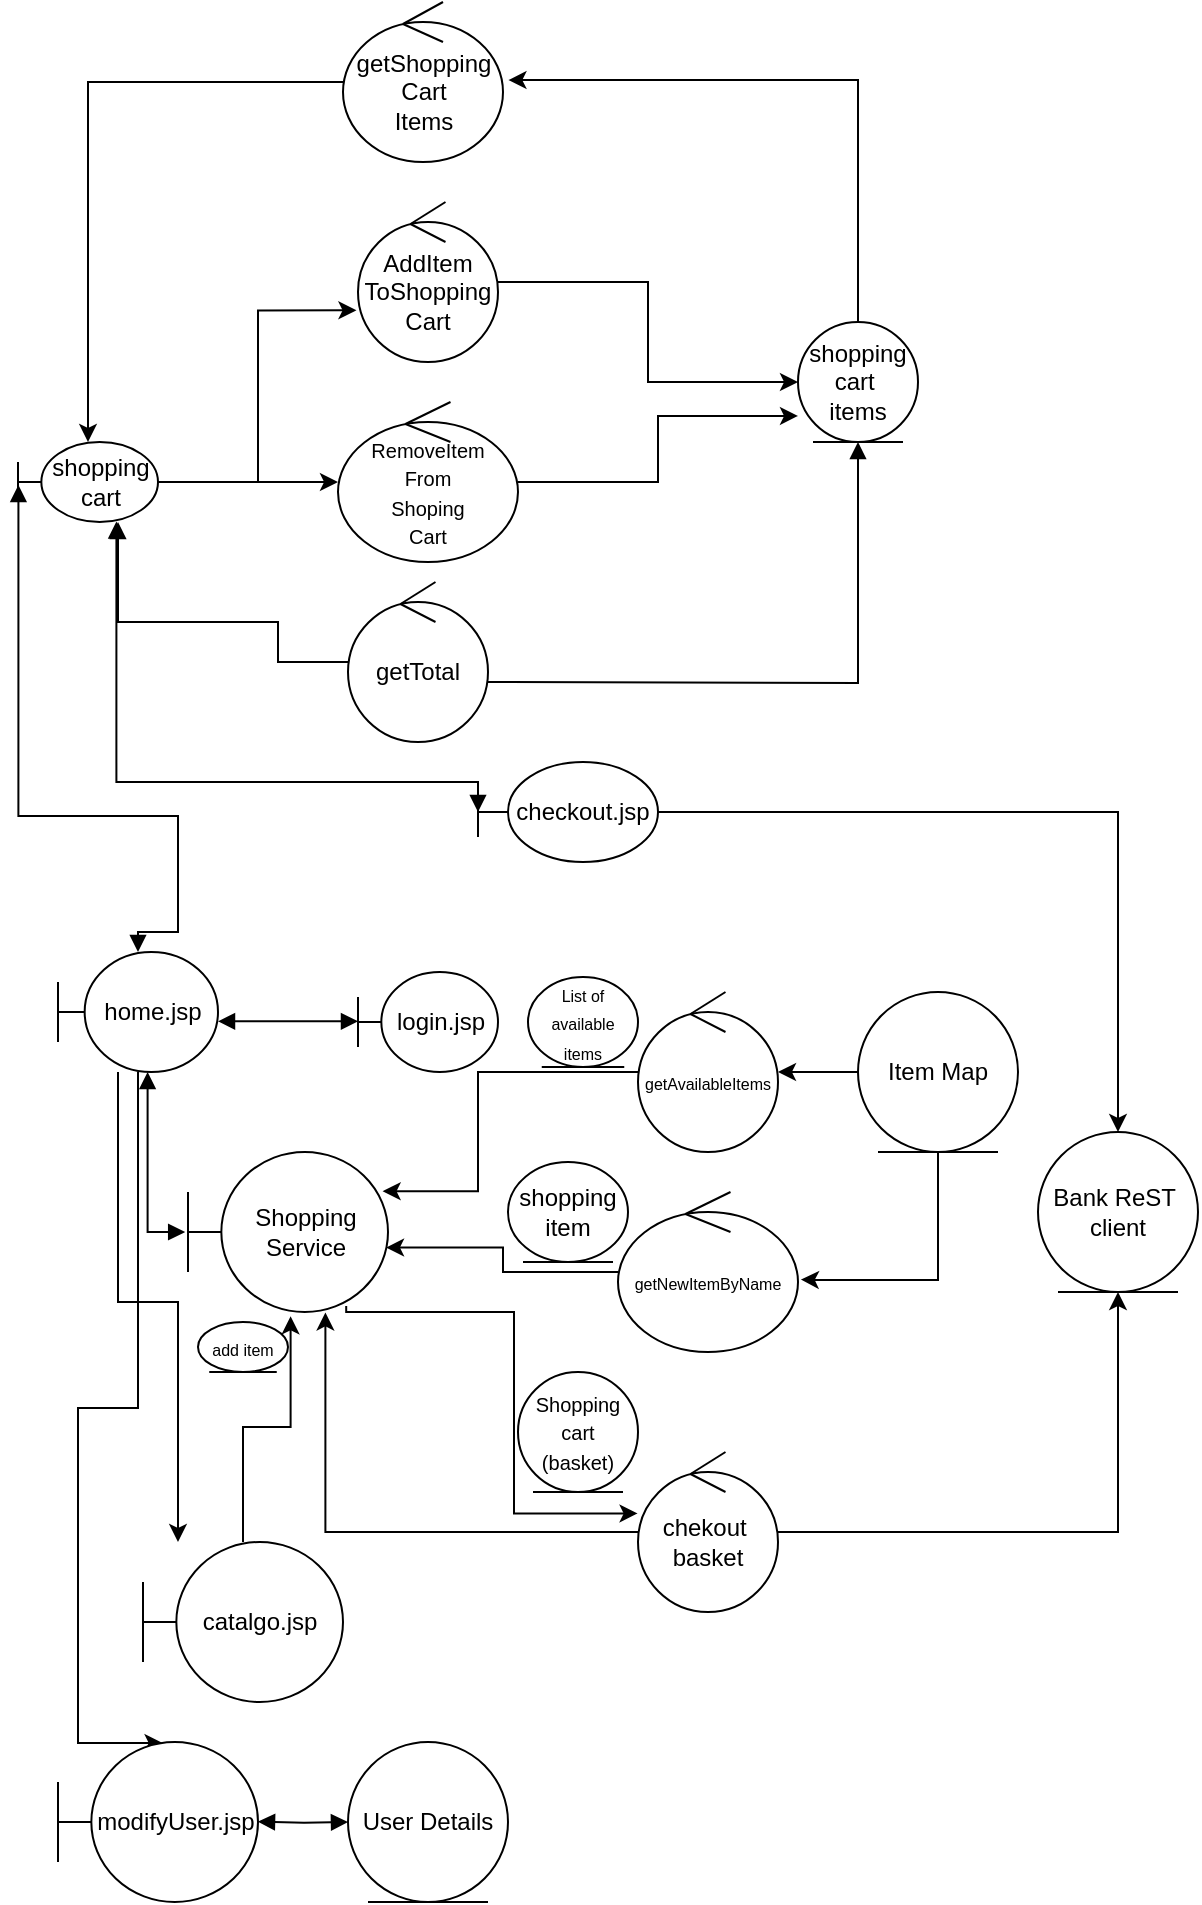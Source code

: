 <mxfile version="15.4.0" type="device" pages="2"><diagram id="xbZHvWUdMKxMJ1lJuWzK" name="Page-1"><mxGraphModel dx="2048" dy="1184" grid="1" gridSize="10" guides="1" tooltips="1" connect="1" arrows="1" fold="1" page="1" pageScale="1" pageWidth="850" pageHeight="1100" math="0" shadow="0"><root><mxCell id="0"/><mxCell id="1" parent="0"/><mxCell id="CZ3Xol8_0w0sFgf40P6C-37" style="edgeStyle=orthogonalEdgeStyle;rounded=0;orthogonalLoop=1;jettySize=auto;html=1;" edge="1" parent="1" source="CZ3Xol8_0w0sFgf40P6C-2" target="CZ3Xol8_0w0sFgf40P6C-36"><mxGeometry relative="1" as="geometry"><Array as="points"><mxPoint x="140" y="700"/><mxPoint x="170" y="700"/></Array></mxGeometry></mxCell><mxCell id="CZ3Xol8_0w0sFgf40P6C-41" style="edgeStyle=orthogonalEdgeStyle;rounded=0;orthogonalLoop=1;jettySize=auto;html=1;entryX=0.523;entryY=0.006;entryDx=0;entryDy=0;entryPerimeter=0;" edge="1" parent="1" source="CZ3Xol8_0w0sFgf40P6C-2" target="CZ3Xol8_0w0sFgf40P6C-40"><mxGeometry relative="1" as="geometry"><Array as="points"><mxPoint x="150" y="753"/><mxPoint x="120" y="753"/><mxPoint x="120" y="921"/></Array></mxGeometry></mxCell><mxCell id="CZ3Xol8_0w0sFgf40P6C-2" value="home.jsp" style="shape=umlBoundary;whiteSpace=wrap;html=1;" vertex="1" parent="1"><mxGeometry x="110" y="525" width="80" height="60" as="geometry"/></mxCell><mxCell id="CZ3Xol8_0w0sFgf40P6C-3" value="login.jsp" style="shape=umlBoundary;whiteSpace=wrap;html=1;" vertex="1" parent="1"><mxGeometry x="260" y="535" width="70" height="50" as="geometry"/></mxCell><mxCell id="CZ3Xol8_0w0sFgf40P6C-5" value="" style="endArrow=block;startArrow=block;endFill=1;startFill=1;html=1;rounded=0;edgeStyle=orthogonalEdgeStyle;" edge="1" parent="1"><mxGeometry width="160" relative="1" as="geometry"><mxPoint x="190" y="559.66" as="sourcePoint"/><mxPoint x="260" y="559.66" as="targetPoint"/></mxGeometry></mxCell><mxCell id="CZ3Xol8_0w0sFgf40P6C-55" style="edgeStyle=orthogonalEdgeStyle;rounded=0;orthogonalLoop=1;jettySize=auto;html=1;entryX=-0.011;entryY=0.677;entryDx=0;entryDy=0;entryPerimeter=0;startArrow=none;startFill=0;endArrow=classic;endFill=1;" edge="1" parent="1" source="CZ3Xol8_0w0sFgf40P6C-6" target="CZ3Xol8_0w0sFgf40P6C-46"><mxGeometry relative="1" as="geometry"/></mxCell><mxCell id="CZ3Xol8_0w0sFgf40P6C-56" style="edgeStyle=orthogonalEdgeStyle;rounded=0;orthogonalLoop=1;jettySize=auto;html=1;startArrow=none;startFill=0;endArrow=classic;endFill=1;" edge="1" parent="1" source="CZ3Xol8_0w0sFgf40P6C-6" target="CZ3Xol8_0w0sFgf40P6C-47"><mxGeometry relative="1" as="geometry"/></mxCell><mxCell id="CZ3Xol8_0w0sFgf40P6C-6" value="shopping&lt;br&gt;cart" style="shape=umlBoundary;whiteSpace=wrap;html=1;" vertex="1" parent="1"><mxGeometry x="90" y="270" width="70" height="40" as="geometry"/></mxCell><mxCell id="CZ3Xol8_0w0sFgf40P6C-14" value="" style="edgeStyle=orthogonalEdgeStyle;rounded=0;orthogonalLoop=1;jettySize=auto;html=1;" edge="1" parent="1" source="CZ3Xol8_0w0sFgf40P6C-9" target="CZ3Xol8_0w0sFgf40P6C-13"><mxGeometry relative="1" as="geometry"><Array as="points"><mxPoint x="640" y="455"/></Array></mxGeometry></mxCell><mxCell id="CZ3Xol8_0w0sFgf40P6C-9" value="checkout.jsp" style="shape=umlBoundary;whiteSpace=wrap;html=1;" vertex="1" parent="1"><mxGeometry x="320" y="430" width="90" height="50" as="geometry"/></mxCell><mxCell id="CZ3Xol8_0w0sFgf40P6C-11" value="" style="endArrow=block;startArrow=block;endFill=1;startFill=1;html=1;rounded=0;edgeStyle=orthogonalEdgeStyle;entryX=0.003;entryY=0.537;entryDx=0;entryDy=0;entryPerimeter=0;" edge="1" parent="1" target="CZ3Xol8_0w0sFgf40P6C-6"><mxGeometry width="160" relative="1" as="geometry"><mxPoint x="150" y="525" as="sourcePoint"/><mxPoint x="150" y="445" as="targetPoint"/><Array as="points"><mxPoint x="150" y="515"/><mxPoint x="170" y="515"/><mxPoint x="170" y="457"/></Array></mxGeometry></mxCell><mxCell id="CZ3Xol8_0w0sFgf40P6C-12" value="" style="endArrow=block;startArrow=block;endFill=1;startFill=1;html=1;rounded=0;edgeStyle=orthogonalEdgeStyle;exitX=0.703;exitY=0.995;exitDx=0;exitDy=0;exitPerimeter=0;" edge="1" parent="1" source="CZ3Xol8_0w0sFgf40P6C-6"><mxGeometry width="160" relative="1" as="geometry"><mxPoint x="260" y="454.9" as="sourcePoint"/><mxPoint x="320" y="455" as="targetPoint"/><Array as="points"><mxPoint x="139" y="440"/><mxPoint x="320" y="440"/></Array></mxGeometry></mxCell><mxCell id="CZ3Xol8_0w0sFgf40P6C-13" value="Bank ReST&amp;nbsp;&lt;br&gt;client" style="ellipse;shape=umlEntity;whiteSpace=wrap;html=1;" vertex="1" parent="1"><mxGeometry x="600" y="615" width="80" height="80" as="geometry"/></mxCell><mxCell id="CZ3Xol8_0w0sFgf40P6C-26" style="edgeStyle=orthogonalEdgeStyle;rounded=0;orthogonalLoop=1;jettySize=auto;html=1;entryX=-0.003;entryY=0.384;entryDx=0;entryDy=0;entryPerimeter=0;exitX=0.791;exitY=0.962;exitDx=0;exitDy=0;exitPerimeter=0;" edge="1" parent="1" source="CZ3Xol8_0w0sFgf40P6C-15" target="CZ3Xol8_0w0sFgf40P6C-18"><mxGeometry relative="1" as="geometry"><Array as="points"><mxPoint x="254" y="705"/><mxPoint x="338" y="705"/><mxPoint x="338" y="806"/></Array></mxGeometry></mxCell><mxCell id="CZ3Xol8_0w0sFgf40P6C-15" value="Shopping&lt;br&gt;Service" style="shape=umlBoundary;whiteSpace=wrap;html=1;" vertex="1" parent="1"><mxGeometry x="175" y="625" width="100" height="80" as="geometry"/></mxCell><mxCell id="CZ3Xol8_0w0sFgf40P6C-16" value="" style="endArrow=block;startArrow=block;endFill=1;startFill=1;html=1;rounded=0;edgeStyle=orthogonalEdgeStyle;exitX=0.56;exitY=1;exitDx=0;exitDy=0;exitPerimeter=0;entryX=-0.014;entryY=0.5;entryDx=0;entryDy=0;entryPerimeter=0;" edge="1" parent="1" source="CZ3Xol8_0w0sFgf40P6C-2" target="CZ3Xol8_0w0sFgf40P6C-15"><mxGeometry width="160" relative="1" as="geometry"><mxPoint x="100" y="615" as="sourcePoint"/><mxPoint x="140" y="665" as="targetPoint"/><Array as="points"><mxPoint x="155" y="665"/></Array></mxGeometry></mxCell><mxCell id="CZ3Xol8_0w0sFgf40P6C-24" style="edgeStyle=orthogonalEdgeStyle;rounded=0;orthogonalLoop=1;jettySize=auto;html=1;entryX=0.99;entryY=0.597;entryDx=0;entryDy=0;entryPerimeter=0;" edge="1" parent="1" source="CZ3Xol8_0w0sFgf40P6C-17" target="CZ3Xol8_0w0sFgf40P6C-15"><mxGeometry relative="1" as="geometry"/></mxCell><mxCell id="CZ3Xol8_0w0sFgf40P6C-17" value="&lt;font style=&quot;font-size: 8px&quot;&gt;getNewItemByName&lt;/font&gt;" style="ellipse;shape=umlControl;whiteSpace=wrap;html=1;" vertex="1" parent="1"><mxGeometry x="390" y="645" width="90" height="80" as="geometry"/></mxCell><mxCell id="CZ3Xol8_0w0sFgf40P6C-25" style="edgeStyle=orthogonalEdgeStyle;rounded=0;orthogonalLoop=1;jettySize=auto;html=1;entryX=0.687;entryY=1.003;entryDx=0;entryDy=0;entryPerimeter=0;" edge="1" parent="1" source="CZ3Xol8_0w0sFgf40P6C-18" target="CZ3Xol8_0w0sFgf40P6C-15"><mxGeometry relative="1" as="geometry"/></mxCell><mxCell id="CZ3Xol8_0w0sFgf40P6C-27" style="edgeStyle=orthogonalEdgeStyle;rounded=0;orthogonalLoop=1;jettySize=auto;html=1;entryX=0.5;entryY=1;entryDx=0;entryDy=0;" edge="1" parent="1" source="CZ3Xol8_0w0sFgf40P6C-18" target="CZ3Xol8_0w0sFgf40P6C-13"><mxGeometry relative="1" as="geometry"/></mxCell><mxCell id="CZ3Xol8_0w0sFgf40P6C-18" value="chekout&amp;nbsp;&lt;br&gt;basket" style="ellipse;shape=umlControl;whiteSpace=wrap;html=1;" vertex="1" parent="1"><mxGeometry x="400" y="775" width="70" height="80" as="geometry"/></mxCell><mxCell id="CZ3Xol8_0w0sFgf40P6C-23" style="edgeStyle=orthogonalEdgeStyle;rounded=0;orthogonalLoop=1;jettySize=auto;html=1;entryX=0.973;entryY=0.245;entryDx=0;entryDy=0;entryPerimeter=0;" edge="1" parent="1" source="CZ3Xol8_0w0sFgf40P6C-19" target="CZ3Xol8_0w0sFgf40P6C-15"><mxGeometry relative="1" as="geometry"><Array as="points"><mxPoint x="320" y="585"/><mxPoint x="320" y="645"/></Array></mxGeometry></mxCell><mxCell id="CZ3Xol8_0w0sFgf40P6C-19" value="&lt;font style=&quot;font-size: 8px&quot;&gt;getAvailableItems&lt;/font&gt;" style="ellipse;shape=umlControl;whiteSpace=wrap;html=1;" vertex="1" parent="1"><mxGeometry x="400" y="545" width="70" height="80" as="geometry"/></mxCell><mxCell id="CZ3Xol8_0w0sFgf40P6C-21" value="" style="edgeStyle=orthogonalEdgeStyle;rounded=0;orthogonalLoop=1;jettySize=auto;html=1;" edge="1" parent="1" source="CZ3Xol8_0w0sFgf40P6C-20" target="CZ3Xol8_0w0sFgf40P6C-19"><mxGeometry relative="1" as="geometry"/></mxCell><mxCell id="CZ3Xol8_0w0sFgf40P6C-22" style="edgeStyle=orthogonalEdgeStyle;rounded=0;orthogonalLoop=1;jettySize=auto;html=1;entryX=1.016;entryY=0.547;entryDx=0;entryDy=0;entryPerimeter=0;" edge="1" parent="1" source="CZ3Xol8_0w0sFgf40P6C-20" target="CZ3Xol8_0w0sFgf40P6C-17"><mxGeometry relative="1" as="geometry"><mxPoint x="540" y="695" as="targetPoint"/><Array as="points"><mxPoint x="550" y="689"/><mxPoint x="490" y="689"/></Array></mxGeometry></mxCell><mxCell id="CZ3Xol8_0w0sFgf40P6C-20" value="Item Map" style="ellipse;shape=umlEntity;whiteSpace=wrap;html=1;" vertex="1" parent="1"><mxGeometry x="510" y="545" width="80" height="80" as="geometry"/></mxCell><mxCell id="CZ3Xol8_0w0sFgf40P6C-28" value="&lt;font style=&quot;font-size: 10px&quot;&gt;Shopping&lt;br&gt;cart&lt;br&gt;(basket)&lt;/font&gt;" style="ellipse;shape=umlEntity;whiteSpace=wrap;html=1;" vertex="1" parent="1"><mxGeometry x="340" y="735" width="60" height="60" as="geometry"/></mxCell><mxCell id="CZ3Xol8_0w0sFgf40P6C-29" value="&lt;font style=&quot;font-size: 8px&quot;&gt;List of&lt;br&gt;available&lt;br&gt;items&lt;/font&gt;" style="ellipse;shape=umlEntity;whiteSpace=wrap;html=1;" vertex="1" parent="1"><mxGeometry x="345" y="537.5" width="55" height="45" as="geometry"/></mxCell><mxCell id="CZ3Xol8_0w0sFgf40P6C-30" value="shopping item" style="ellipse;shape=umlEntity;whiteSpace=wrap;html=1;" vertex="1" parent="1"><mxGeometry x="335" y="630" width="60" height="50" as="geometry"/></mxCell><mxCell id="CZ3Xol8_0w0sFgf40P6C-38" style="edgeStyle=orthogonalEdgeStyle;rounded=0;orthogonalLoop=1;jettySize=auto;html=1;entryX=0.513;entryY=1.027;entryDx=0;entryDy=0;entryPerimeter=0;" edge="1" parent="1" source="CZ3Xol8_0w0sFgf40P6C-36" target="CZ3Xol8_0w0sFgf40P6C-15"><mxGeometry relative="1" as="geometry"/></mxCell><mxCell id="CZ3Xol8_0w0sFgf40P6C-36" value="catalgo.jsp" style="shape=umlBoundary;whiteSpace=wrap;html=1;" vertex="1" parent="1"><mxGeometry x="152.5" y="820" width="100" height="80" as="geometry"/></mxCell><mxCell id="CZ3Xol8_0w0sFgf40P6C-39" value="&lt;font style=&quot;font-size: 8px ; line-height: 50%&quot;&gt;add item&lt;/font&gt;" style="ellipse;shape=umlEntity;whiteSpace=wrap;html=1;" vertex="1" parent="1"><mxGeometry x="180" y="710" width="45" height="25" as="geometry"/></mxCell><mxCell id="CZ3Xol8_0w0sFgf40P6C-40" value="modifyUser.jsp" style="shape=umlBoundary;whiteSpace=wrap;html=1;" vertex="1" parent="1"><mxGeometry x="110" y="920" width="100" height="80" as="geometry"/></mxCell><mxCell id="CZ3Xol8_0w0sFgf40P6C-42" value="User Details" style="ellipse;shape=umlEntity;whiteSpace=wrap;html=1;" vertex="1" parent="1"><mxGeometry x="255" y="920" width="80" height="80" as="geometry"/></mxCell><mxCell id="CZ3Xol8_0w0sFgf40P6C-43" value="" style="endArrow=block;startArrow=block;endFill=1;startFill=1;html=1;rounded=0;edgeStyle=orthogonalEdgeStyle;entryX=0;entryY=0.5;entryDx=0;entryDy=0;" edge="1" parent="1" target="CZ3Xol8_0w0sFgf40P6C-42"><mxGeometry width="160" relative="1" as="geometry"><mxPoint x="210" y="959.86" as="sourcePoint"/><mxPoint x="250" y="960" as="targetPoint"/></mxGeometry></mxCell><mxCell id="CZ3Xol8_0w0sFgf40P6C-52" style="edgeStyle=orthogonalEdgeStyle;rounded=0;orthogonalLoop=1;jettySize=auto;html=1;entryX=1.034;entryY=0.488;entryDx=0;entryDy=0;entryPerimeter=0;startArrow=none;startFill=0;endArrow=classic;endFill=1;" edge="1" parent="1" source="CZ3Xol8_0w0sFgf40P6C-44" target="CZ3Xol8_0w0sFgf40P6C-45"><mxGeometry relative="1" as="geometry"><Array as="points"><mxPoint x="510" y="89"/></Array></mxGeometry></mxCell><mxCell id="CZ3Xol8_0w0sFgf40P6C-44" value="shopping&lt;br&gt;cart&amp;nbsp;&lt;br&gt;items" style="ellipse;shape=umlEntity;whiteSpace=wrap;html=1;" vertex="1" parent="1"><mxGeometry x="480" y="210" width="60" height="60" as="geometry"/></mxCell><mxCell id="CZ3Xol8_0w0sFgf40P6C-57" style="edgeStyle=orthogonalEdgeStyle;rounded=0;orthogonalLoop=1;jettySize=auto;html=1;startArrow=none;startFill=0;endArrow=classic;endFill=1;" edge="1" parent="1" source="CZ3Xol8_0w0sFgf40P6C-45" target="CZ3Xol8_0w0sFgf40P6C-6"><mxGeometry relative="1" as="geometry"/></mxCell><mxCell id="CZ3Xol8_0w0sFgf40P6C-45" value="getShopping&lt;br&gt;Cart&lt;br&gt;Items" style="ellipse;shape=umlControl;whiteSpace=wrap;html=1;" vertex="1" parent="1"><mxGeometry x="252.5" y="50" width="80" height="80" as="geometry"/></mxCell><mxCell id="CZ3Xol8_0w0sFgf40P6C-53" style="edgeStyle=orthogonalEdgeStyle;rounded=0;orthogonalLoop=1;jettySize=auto;html=1;entryX=0;entryY=0.5;entryDx=0;entryDy=0;startArrow=none;startFill=0;endArrow=classic;endFill=1;" edge="1" parent="1" source="CZ3Xol8_0w0sFgf40P6C-46" target="CZ3Xol8_0w0sFgf40P6C-44"><mxGeometry relative="1" as="geometry"/></mxCell><mxCell id="CZ3Xol8_0w0sFgf40P6C-46" value="AddItem&lt;br&gt;ToShopping&lt;br&gt;Cart" style="ellipse;shape=umlControl;whiteSpace=wrap;html=1;" vertex="1" parent="1"><mxGeometry x="260" y="150" width="70" height="80" as="geometry"/></mxCell><mxCell id="CZ3Xol8_0w0sFgf40P6C-54" style="edgeStyle=orthogonalEdgeStyle;rounded=0;orthogonalLoop=1;jettySize=auto;html=1;entryX=0;entryY=0.783;entryDx=0;entryDy=0;entryPerimeter=0;startArrow=none;startFill=0;endArrow=classic;endFill=1;" edge="1" parent="1" source="CZ3Xol8_0w0sFgf40P6C-47" target="CZ3Xol8_0w0sFgf40P6C-44"><mxGeometry relative="1" as="geometry"/></mxCell><mxCell id="CZ3Xol8_0w0sFgf40P6C-47" value="&lt;font style=&quot;font-size: 10px&quot;&gt;RemoveItem&lt;br&gt;From&lt;br&gt;Shoping&lt;br&gt;Cart&lt;/font&gt;" style="ellipse;shape=umlControl;whiteSpace=wrap;html=1;" vertex="1" parent="1"><mxGeometry x="250" y="250" width="90" height="80" as="geometry"/></mxCell><mxCell id="CZ3Xol8_0w0sFgf40P6C-48" value="getTotal" style="ellipse;shape=umlControl;whiteSpace=wrap;html=1;" vertex="1" parent="1"><mxGeometry x="255" y="340" width="70" height="80" as="geometry"/></mxCell><mxCell id="CZ3Xol8_0w0sFgf40P6C-49" value="" style="endArrow=none;startArrow=block;endFill=0;startFill=1;html=1;rounded=0;edgeStyle=orthogonalEdgeStyle;" edge="1" parent="1" target="CZ3Xol8_0w0sFgf40P6C-48"><mxGeometry width="160" relative="1" as="geometry"><mxPoint x="140" y="310" as="sourcePoint"/><mxPoint x="220" y="390" as="targetPoint"/><Array as="points"><mxPoint x="140" y="360"/><mxPoint x="220" y="360"/><mxPoint x="220" y="380"/></Array></mxGeometry></mxCell><mxCell id="CZ3Xol8_0w0sFgf40P6C-50" value="" style="endArrow=block;startArrow=none;endFill=1;startFill=0;html=1;rounded=0;edgeStyle=orthogonalEdgeStyle;entryX=0.5;entryY=1;entryDx=0;entryDy=0;" edge="1" parent="1" target="CZ3Xol8_0w0sFgf40P6C-44"><mxGeometry width="160" relative="1" as="geometry"><mxPoint x="325" y="390" as="sourcePoint"/><mxPoint x="485" y="390" as="targetPoint"/></mxGeometry></mxCell></root></mxGraphModel></diagram><diagram id="5a0q-XrvIyXlUv1SHdUX" name="Page-2"><mxGraphModel dx="1024" dy="592" grid="1" gridSize="10" guides="1" tooltips="1" connect="1" arrows="1" fold="1" page="1" pageScale="1" pageWidth="850" pageHeight="1100" math="0" shadow="0"><root><mxCell id="nN_t0lLGPjeRmhH4ti85-0"/><mxCell id="nN_t0lLGPjeRmhH4ti85-1" parent="nN_t0lLGPjeRmhH4ti85-0"/></root></mxGraphModel></diagram></mxfile>